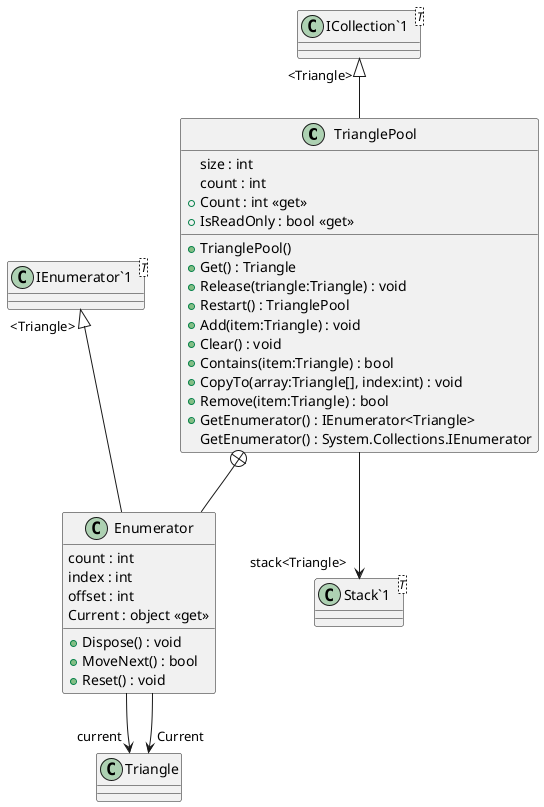 @startuml
class TrianglePool {
    size : int
    count : int
    + TrianglePool()
    + Get() : Triangle
    + Release(triangle:Triangle) : void
    + Restart() : TrianglePool
    + Add(item:Triangle) : void
    + Clear() : void
    + Contains(item:Triangle) : bool
    + CopyTo(array:Triangle[], index:int) : void
    + Count : int <<get>>
    + IsReadOnly : bool <<get>>
    + Remove(item:Triangle) : bool
    + GetEnumerator() : IEnumerator<Triangle>
    GetEnumerator() : System.Collections.IEnumerator
}
class "ICollection`1"<T> {
}
class "Stack`1"<T> {
}
class Enumerator {
    count : int
    index : int
    offset : int
    + Dispose() : void
    Current : object <<get>>
    + MoveNext() : bool
    + Reset() : void
}
class "IEnumerator`1"<T> {
}
"ICollection`1" "<Triangle>" <|-- TrianglePool
TrianglePool --> "stack<Triangle>" "Stack`1"
TrianglePool +-- Enumerator
"IEnumerator`1" "<Triangle>" <|-- Enumerator
Enumerator --> "current" Triangle
Enumerator --> "Current" Triangle
@enduml
